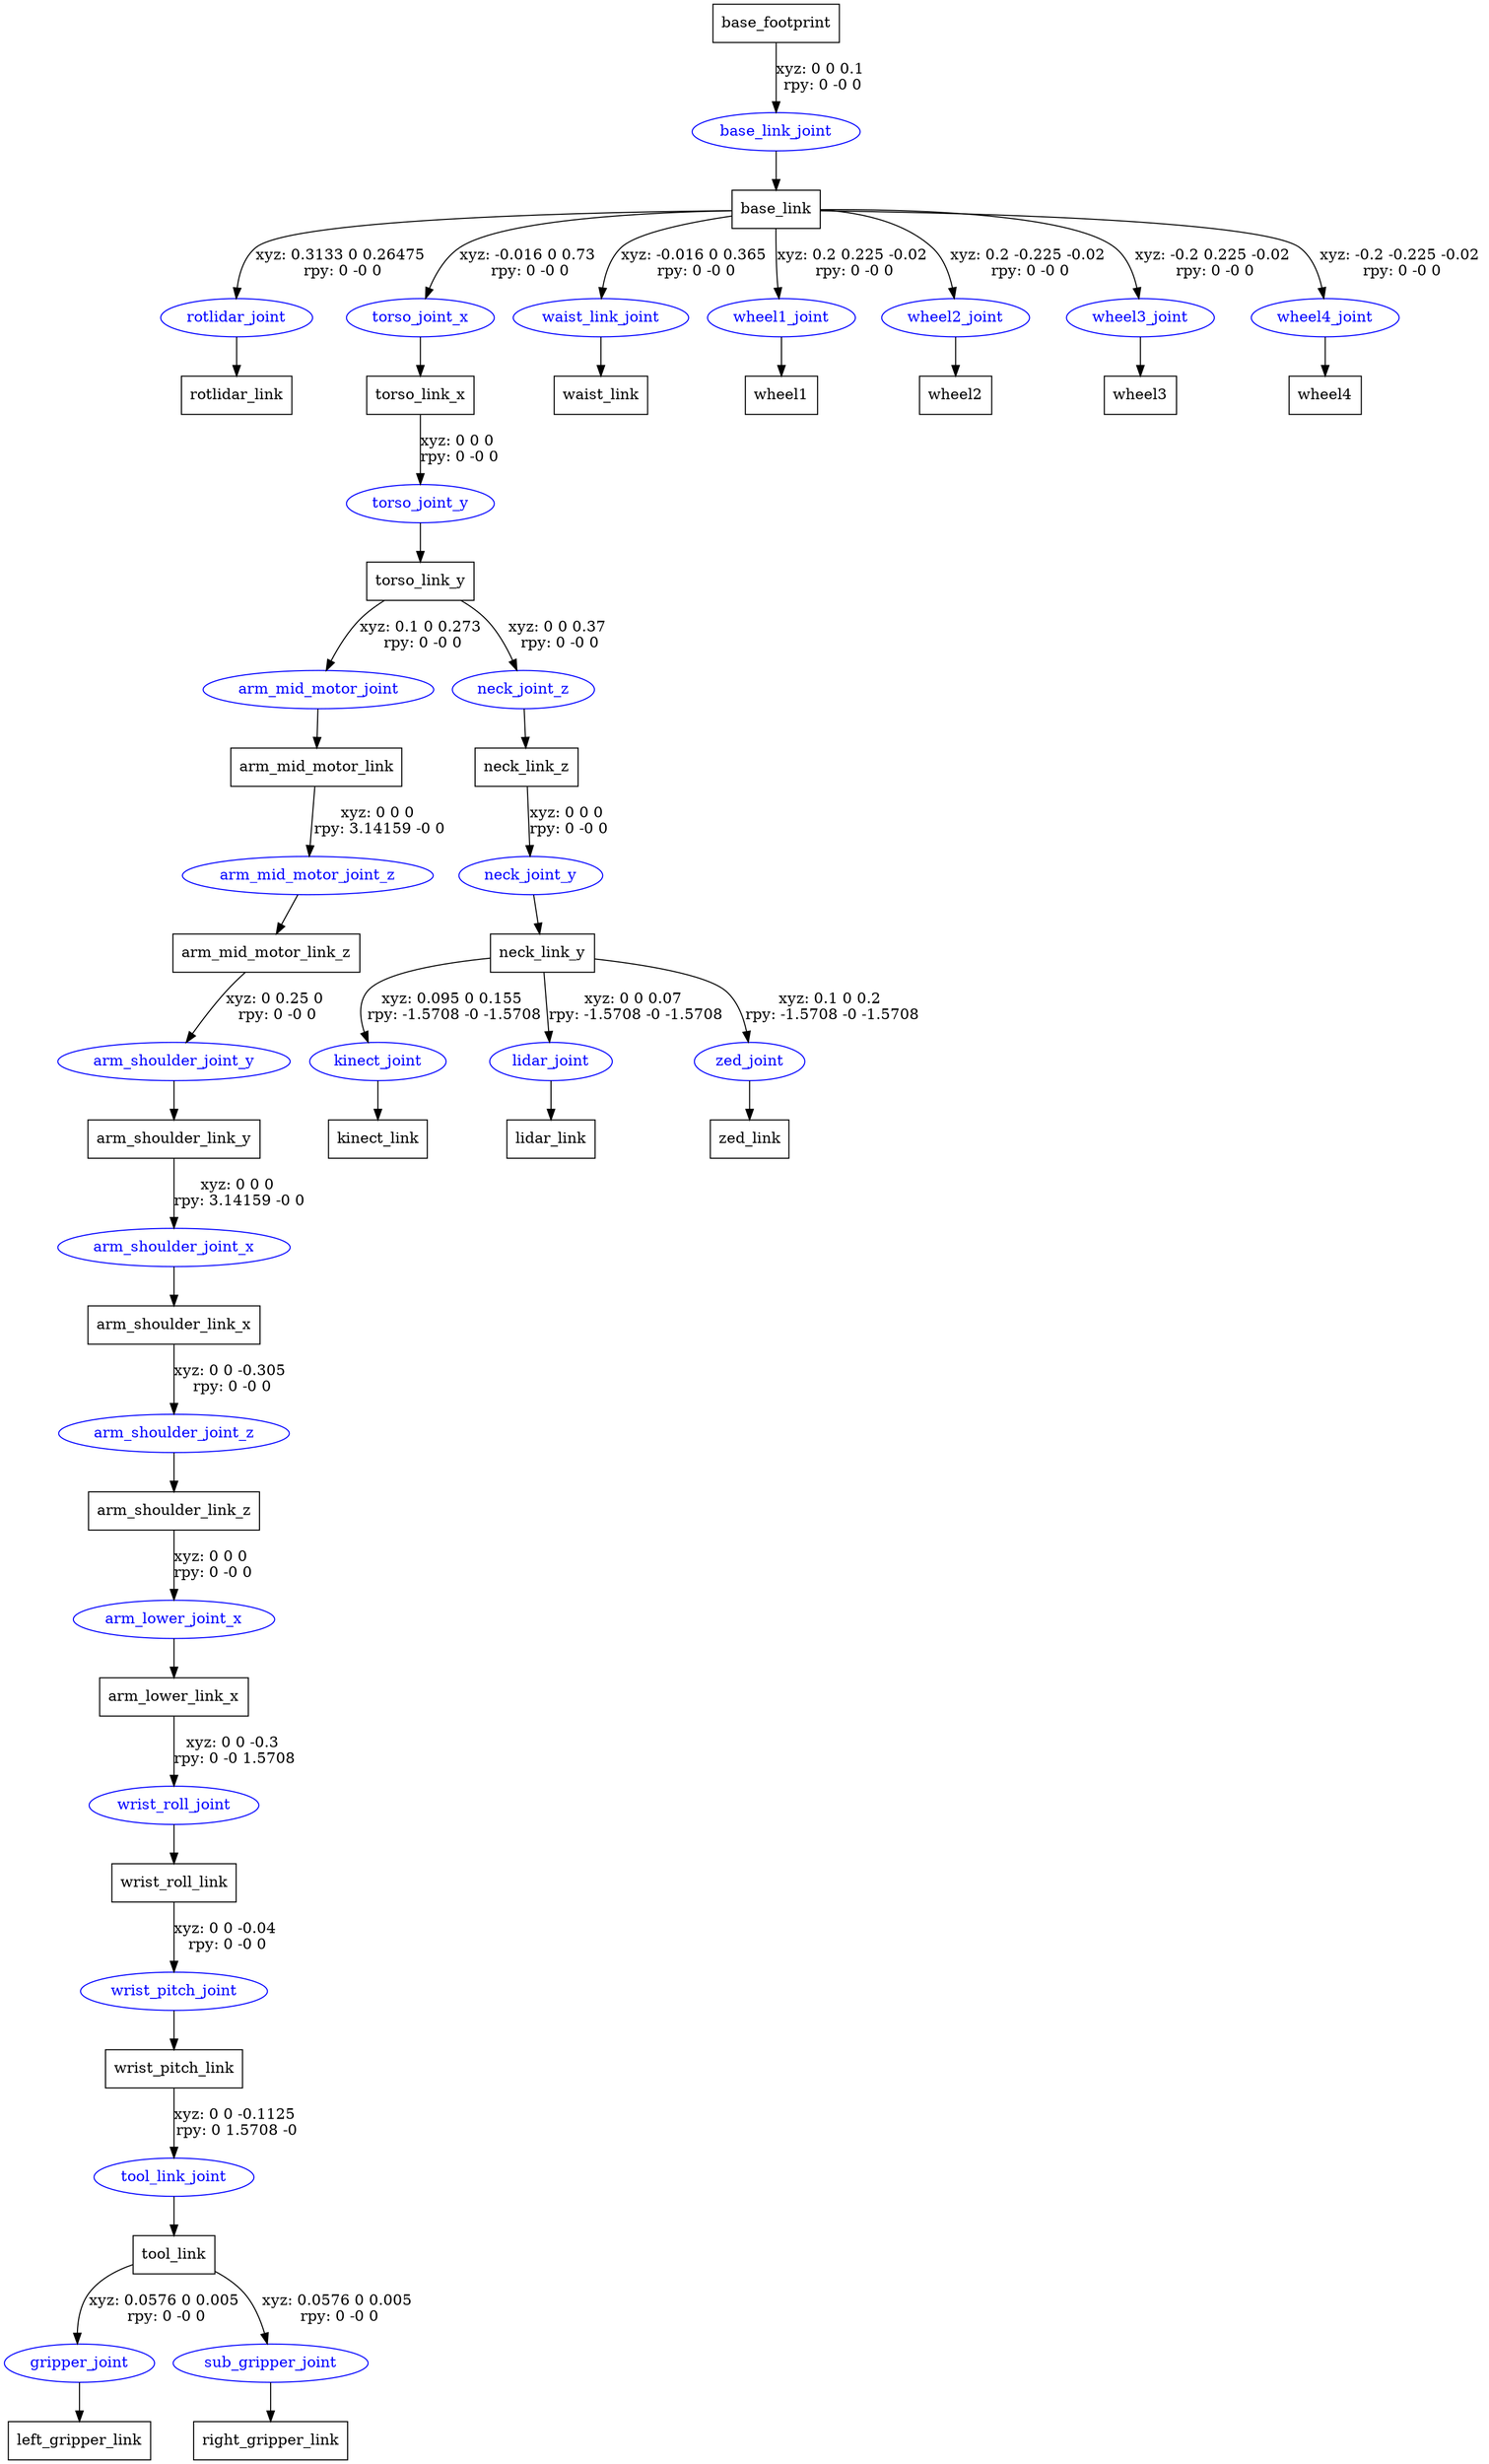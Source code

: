 digraph G {
node [shape=box];
"base_footprint" [label="base_footprint"];
"base_link" [label="base_link"];
"rotlidar_link" [label="rotlidar_link"];
"torso_link_x" [label="torso_link_x"];
"torso_link_y" [label="torso_link_y"];
"arm_mid_motor_link" [label="arm_mid_motor_link"];
"arm_mid_motor_link_z" [label="arm_mid_motor_link_z"];
"arm_shoulder_link_y" [label="arm_shoulder_link_y"];
"arm_shoulder_link_x" [label="arm_shoulder_link_x"];
"arm_shoulder_link_z" [label="arm_shoulder_link_z"];
"arm_lower_link_x" [label="arm_lower_link_x"];
"wrist_roll_link" [label="wrist_roll_link"];
"wrist_pitch_link" [label="wrist_pitch_link"];
"tool_link" [label="tool_link"];
"left_gripper_link" [label="left_gripper_link"];
"right_gripper_link" [label="right_gripper_link"];
"neck_link_z" [label="neck_link_z"];
"neck_link_y" [label="neck_link_y"];
"kinect_link" [label="kinect_link"];
"lidar_link" [label="lidar_link"];
"zed_link" [label="zed_link"];
"waist_link" [label="waist_link"];
"wheel1" [label="wheel1"];
"wheel2" [label="wheel2"];
"wheel3" [label="wheel3"];
"wheel4" [label="wheel4"];
node [shape=ellipse, color=blue, fontcolor=blue];
"base_footprint" -> "base_link_joint" [label="xyz: 0 0 0.1 \nrpy: 0 -0 0"]
"base_link_joint" -> "base_link"
"base_link" -> "rotlidar_joint" [label="xyz: 0.3133 0 0.26475 \nrpy: 0 -0 0"]
"rotlidar_joint" -> "rotlidar_link"
"base_link" -> "torso_joint_x" [label="xyz: -0.016 0 0.73 \nrpy: 0 -0 0"]
"torso_joint_x" -> "torso_link_x"
"torso_link_x" -> "torso_joint_y" [label="xyz: 0 0 0 \nrpy: 0 -0 0"]
"torso_joint_y" -> "torso_link_y"
"torso_link_y" -> "arm_mid_motor_joint" [label="xyz: 0.1 0 0.273 \nrpy: 0 -0 0"]
"arm_mid_motor_joint" -> "arm_mid_motor_link"
"arm_mid_motor_link" -> "arm_mid_motor_joint_z" [label="xyz: 0 0 0 \nrpy: 3.14159 -0 0"]
"arm_mid_motor_joint_z" -> "arm_mid_motor_link_z"
"arm_mid_motor_link_z" -> "arm_shoulder_joint_y" [label="xyz: 0 0.25 0 \nrpy: 0 -0 0"]
"arm_shoulder_joint_y" -> "arm_shoulder_link_y"
"arm_shoulder_link_y" -> "arm_shoulder_joint_x" [label="xyz: 0 0 0 \nrpy: 3.14159 -0 0"]
"arm_shoulder_joint_x" -> "arm_shoulder_link_x"
"arm_shoulder_link_x" -> "arm_shoulder_joint_z" [label="xyz: 0 0 -0.305 \nrpy: 0 -0 0"]
"arm_shoulder_joint_z" -> "arm_shoulder_link_z"
"arm_shoulder_link_z" -> "arm_lower_joint_x" [label="xyz: 0 0 0 \nrpy: 0 -0 0"]
"arm_lower_joint_x" -> "arm_lower_link_x"
"arm_lower_link_x" -> "wrist_roll_joint" [label="xyz: 0 0 -0.3 \nrpy: 0 -0 1.5708"]
"wrist_roll_joint" -> "wrist_roll_link"
"wrist_roll_link" -> "wrist_pitch_joint" [label="xyz: 0 0 -0.04 \nrpy: 0 -0 0"]
"wrist_pitch_joint" -> "wrist_pitch_link"
"wrist_pitch_link" -> "tool_link_joint" [label="xyz: 0 0 -0.1125 \nrpy: 0 1.5708 -0"]
"tool_link_joint" -> "tool_link"
"tool_link" -> "gripper_joint" [label="xyz: 0.0576 0 0.005 \nrpy: 0 -0 0"]
"gripper_joint" -> "left_gripper_link"
"tool_link" -> "sub_gripper_joint" [label="xyz: 0.0576 0 0.005 \nrpy: 0 -0 0"]
"sub_gripper_joint" -> "right_gripper_link"
"torso_link_y" -> "neck_joint_z" [label="xyz: 0 0 0.37 \nrpy: 0 -0 0"]
"neck_joint_z" -> "neck_link_z"
"neck_link_z" -> "neck_joint_y" [label="xyz: 0 0 0 \nrpy: 0 -0 0"]
"neck_joint_y" -> "neck_link_y"
"neck_link_y" -> "kinect_joint" [label="xyz: 0.095 0 0.155 \nrpy: -1.5708 -0 -1.5708"]
"kinect_joint" -> "kinect_link"
"neck_link_y" -> "lidar_joint" [label="xyz: 0 0 0.07 \nrpy: -1.5708 -0 -1.5708"]
"lidar_joint" -> "lidar_link"
"neck_link_y" -> "zed_joint" [label="xyz: 0.1 0 0.2 \nrpy: -1.5708 -0 -1.5708"]
"zed_joint" -> "zed_link"
"base_link" -> "waist_link_joint" [label="xyz: -0.016 0 0.365 \nrpy: 0 -0 0"]
"waist_link_joint" -> "waist_link"
"base_link" -> "wheel1_joint" [label="xyz: 0.2 0.225 -0.02 \nrpy: 0 -0 0"]
"wheel1_joint" -> "wheel1"
"base_link" -> "wheel2_joint" [label="xyz: 0.2 -0.225 -0.02 \nrpy: 0 -0 0"]
"wheel2_joint" -> "wheel2"
"base_link" -> "wheel3_joint" [label="xyz: -0.2 0.225 -0.02 \nrpy: 0 -0 0"]
"wheel3_joint" -> "wheel3"
"base_link" -> "wheel4_joint" [label="xyz: -0.2 -0.225 -0.02 \nrpy: 0 -0 0"]
"wheel4_joint" -> "wheel4"
}
